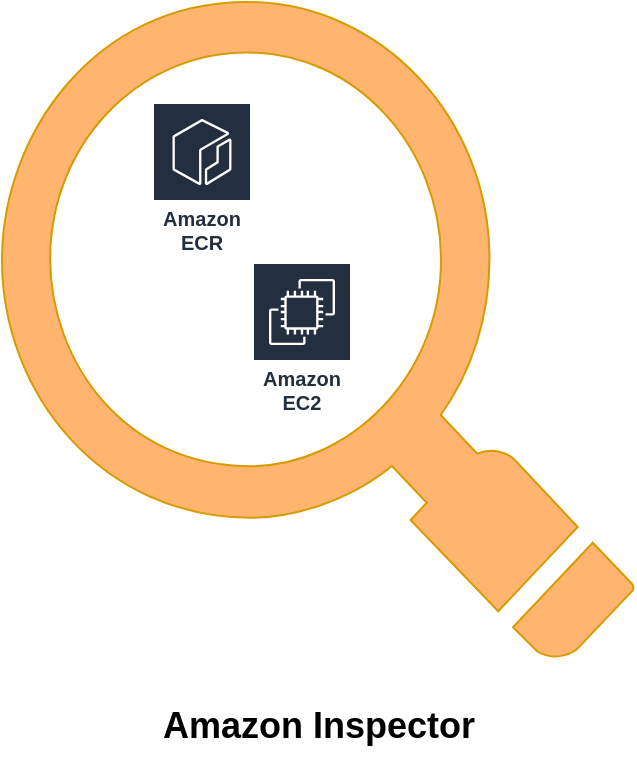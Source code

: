 <mxfile version="19.0.0" type="github">
  <diagram id="vfEqKP0jAzs9FGb_3GJn" name="Page-1">
    <mxGraphModel dx="1038" dy="585" grid="0" gridSize="10" guides="1" tooltips="1" connect="1" arrows="1" fold="1" page="1" pageScale="1" pageWidth="850" pageHeight="1100" math="0" shadow="0">
      <root>
        <mxCell id="0" />
        <mxCell id="1" parent="0" />
        <mxCell id="OLguAmvcdXXNK4KZTNF1-1" value="&lt;h2&gt;&lt;b&gt;Amazon Inspector&lt;/b&gt;&lt;/h2&gt;" style="shadow=0;dashed=0;html=1;strokeColor=#d79b00;fillColor=#FFB570;labelPosition=center;verticalLabelPosition=bottom;verticalAlign=top;align=center;outlineConnect=0;shape=mxgraph.veeam.magnifying_glass;pointerEvents=1;" vertex="1" parent="1">
          <mxGeometry x="327" y="102" width="316" height="330" as="geometry" />
        </mxCell>
        <mxCell id="OLguAmvcdXXNK4KZTNF1-3" value="Amazon ECR" style="sketch=0;outlineConnect=0;fontColor=#232F3E;gradientColor=none;strokeColor=#ffffff;fillColor=#232F3E;dashed=0;verticalLabelPosition=middle;verticalAlign=bottom;align=center;html=1;whiteSpace=wrap;fontSize=10;fontStyle=1;spacing=3;shape=mxgraph.aws4.productIcon;prIcon=mxgraph.aws4.ecr;" vertex="1" parent="1">
          <mxGeometry x="402" y="152" width="50" height="80" as="geometry" />
        </mxCell>
        <mxCell id="OLguAmvcdXXNK4KZTNF1-4" value="Amazon EC2" style="sketch=0;outlineConnect=0;fontColor=#232F3E;gradientColor=none;strokeColor=#ffffff;fillColor=#232F3E;dashed=0;verticalLabelPosition=middle;verticalAlign=bottom;align=center;html=1;whiteSpace=wrap;fontSize=10;fontStyle=1;spacing=3;shape=mxgraph.aws4.productIcon;prIcon=mxgraph.aws4.ec2;" vertex="1" parent="1">
          <mxGeometry x="452" y="232" width="50" height="80" as="geometry" />
        </mxCell>
        <mxCell id="OLguAmvcdXXNK4KZTNF1-31" value="" style="shape=image;html=1;verticalAlign=top;verticalLabelPosition=bottom;labelBackgroundColor=#ffffff;imageAspect=0;aspect=fixed;image=https://cdn2.iconfinder.com/data/icons/essential-web-5/50/totate-right-redo-refresh-repeat-128.png;sketch=0;fontFamily=Helvetica;fillColor=#D99A5F;" vertex="1" parent="1">
          <mxGeometry x="341" y="122" width="216" height="216" as="geometry" />
        </mxCell>
      </root>
    </mxGraphModel>
  </diagram>
</mxfile>
